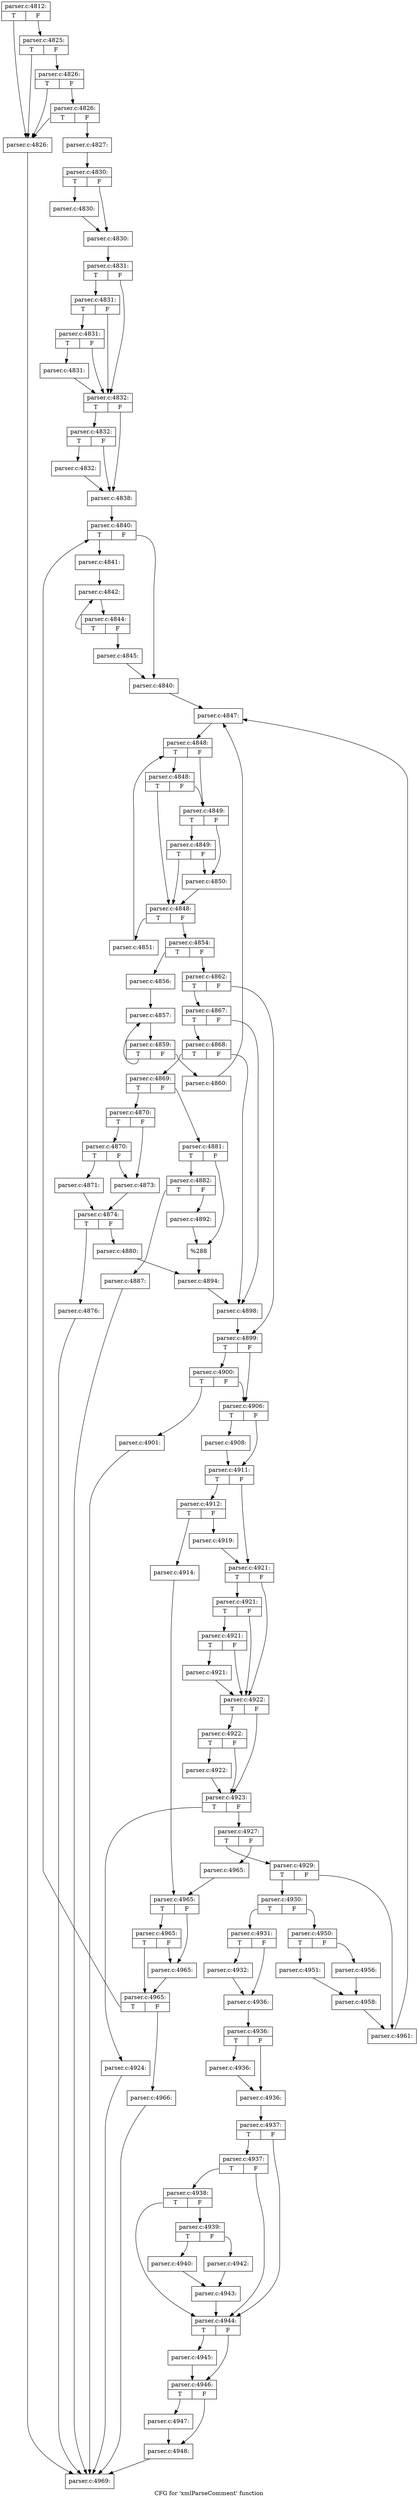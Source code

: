 digraph "CFG for 'xmlParseComment' function" {
	label="CFG for 'xmlParseComment' function";

	Node0x55d73b9209c0 [shape=record,label="{parser.c:4812:|{<s0>T|<s1>F}}"];
	Node0x55d73b9209c0:s0 -> Node0x55d73b94a6b0;
	Node0x55d73b9209c0:s1 -> Node0x55d73b94a850;
	Node0x55d73b94a850 [shape=record,label="{parser.c:4825:|{<s0>T|<s1>F}}"];
	Node0x55d73b94a850:s0 -> Node0x55d73b94a6b0;
	Node0x55d73b94a850:s1 -> Node0x55d73b94a7d0;
	Node0x55d73b94a7d0 [shape=record,label="{parser.c:4826:|{<s0>T|<s1>F}}"];
	Node0x55d73b94a7d0:s0 -> Node0x55d73b94a6b0;
	Node0x55d73b94a7d0:s1 -> Node0x55d73b94a750;
	Node0x55d73b94a750 [shape=record,label="{parser.c:4826:|{<s0>T|<s1>F}}"];
	Node0x55d73b94a750:s0 -> Node0x55d73b94a6b0;
	Node0x55d73b94a750:s1 -> Node0x55d73b94a700;
	Node0x55d73b94a6b0 [shape=record,label="{parser.c:4826:}"];
	Node0x55d73b94a6b0 -> Node0x55d73b78d2a0;
	Node0x55d73b94a700 [shape=record,label="{parser.c:4827:}"];
	Node0x55d73b94a700 -> Node0x55d73b94c430;
	Node0x55d73b94c430 [shape=record,label="{parser.c:4830:|{<s0>T|<s1>F}}"];
	Node0x55d73b94c430:s0 -> Node0x55d73b94cf00;
	Node0x55d73b94c430:s1 -> Node0x55d73b94cf50;
	Node0x55d73b94cf00 [shape=record,label="{parser.c:4830:}"];
	Node0x55d73b94cf00 -> Node0x55d73b94cf50;
	Node0x55d73b94cf50 [shape=record,label="{parser.c:4830:}"];
	Node0x55d73b94cf50 -> Node0x55d73b94c390;
	Node0x55d73b94c390 [shape=record,label="{parser.c:4831:|{<s0>T|<s1>F}}"];
	Node0x55d73b94c390:s0 -> Node0x55d73b94d860;
	Node0x55d73b94c390:s1 -> Node0x55d73b94d790;
	Node0x55d73b94d860 [shape=record,label="{parser.c:4831:|{<s0>T|<s1>F}}"];
	Node0x55d73b94d860:s0 -> Node0x55d73b94d7e0;
	Node0x55d73b94d860:s1 -> Node0x55d73b94d790;
	Node0x55d73b94d7e0 [shape=record,label="{parser.c:4831:|{<s0>T|<s1>F}}"];
	Node0x55d73b94d7e0:s0 -> Node0x55d73b94c3e0;
	Node0x55d73b94d7e0:s1 -> Node0x55d73b94d790;
	Node0x55d73b94c3e0 [shape=record,label="{parser.c:4831:}"];
	Node0x55d73b94c3e0 -> Node0x55d73b94d790;
	Node0x55d73b94d790 [shape=record,label="{parser.c:4832:|{<s0>T|<s1>F}}"];
	Node0x55d73b94d790:s0 -> Node0x55d73b94eb40;
	Node0x55d73b94d790:s1 -> Node0x55d73b94eaf0;
	Node0x55d73b94eb40 [shape=record,label="{parser.c:4832:|{<s0>T|<s1>F}}"];
	Node0x55d73b94eb40:s0 -> Node0x55d73b94eaa0;
	Node0x55d73b94eb40:s1 -> Node0x55d73b94eaf0;
	Node0x55d73b94eaa0 [shape=record,label="{parser.c:4832:}"];
	Node0x55d73b94eaa0 -> Node0x55d73b94eaf0;
	Node0x55d73b94eaf0 [shape=record,label="{parser.c:4838:}"];
	Node0x55d73b94eaf0 -> Node0x55d73b94fb30;
	Node0x55d73b94fb30 [shape=record,label="{parser.c:4840:|{<s0>T|<s1>F}}"];
	Node0x55d73b94fb30:s0 -> Node0x55d73b94fe60;
	Node0x55d73b94fb30:s1 -> Node0x55d73b94feb0;
	Node0x55d73b94fe60 [shape=record,label="{parser.c:4841:}"];
	Node0x55d73b94fe60 -> Node0x55d73b950310;
	Node0x55d73b950310 [shape=record,label="{parser.c:4842:}"];
	Node0x55d73b950310 -> Node0x55d73b9502c0;
	Node0x55d73b9502c0 [shape=record,label="{parser.c:4844:|{<s0>T|<s1>F}}"];
	Node0x55d73b9502c0:s0 -> Node0x55d73b950310;
	Node0x55d73b9502c0:s1 -> Node0x55d73b950270;
	Node0x55d73b950270 [shape=record,label="{parser.c:4845:}"];
	Node0x55d73b950270 -> Node0x55d73b94feb0;
	Node0x55d73b94feb0 [shape=record,label="{parser.c:4840:}"];
	Node0x55d73b94feb0 -> Node0x55d73b9519d0;
	Node0x55d73b9519d0 [shape=record,label="{parser.c:4847:}"];
	Node0x55d73b9519d0 -> Node0x55d73b951e80;
	Node0x55d73b951e80 [shape=record,label="{parser.c:4848:|{<s0>T|<s1>F}}"];
	Node0x55d73b951e80:s0 -> Node0x55d73b952240;
	Node0x55d73b951e80:s1 -> Node0x55d73b9521c0;
	Node0x55d73b952240 [shape=record,label="{parser.c:4848:|{<s0>T|<s1>F}}"];
	Node0x55d73b952240:s0 -> Node0x55d73b952120;
	Node0x55d73b952240:s1 -> Node0x55d73b9521c0;
	Node0x55d73b9521c0 [shape=record,label="{parser.c:4849:|{<s0>T|<s1>F}}"];
	Node0x55d73b9521c0:s0 -> Node0x55d73b952800;
	Node0x55d73b9521c0:s1 -> Node0x55d73b952170;
	Node0x55d73b952800 [shape=record,label="{parser.c:4849:|{<s0>T|<s1>F}}"];
	Node0x55d73b952800:s0 -> Node0x55d73b952120;
	Node0x55d73b952800:s1 -> Node0x55d73b952170;
	Node0x55d73b952170 [shape=record,label="{parser.c:4850:}"];
	Node0x55d73b952170 -> Node0x55d73b952120;
	Node0x55d73b952120 [shape=record,label="{parser.c:4848:|{<s0>T|<s1>F}}"];
	Node0x55d73b952120:s0 -> Node0x55d73b952e60;
	Node0x55d73b952120:s1 -> Node0x55d73b9520a0;
	Node0x55d73b952e60 [shape=record,label="{parser.c:4851:}"];
	Node0x55d73b952e60 -> Node0x55d73b951e80;
	Node0x55d73b9520a0 [shape=record,label="{parser.c:4854:|{<s0>T|<s1>F}}"];
	Node0x55d73b9520a0:s0 -> Node0x55d73b953b30;
	Node0x55d73b9520a0:s1 -> Node0x55d73b953b80;
	Node0x55d73b953b30 [shape=record,label="{parser.c:4856:}"];
	Node0x55d73b953b30 -> Node0x55d73b954060;
	Node0x55d73b954060 [shape=record,label="{parser.c:4857:}"];
	Node0x55d73b954060 -> Node0x55d73b954010;
	Node0x55d73b954010 [shape=record,label="{parser.c:4859:|{<s0>T|<s1>F}}"];
	Node0x55d73b954010:s0 -> Node0x55d73b954060;
	Node0x55d73b954010:s1 -> Node0x55d73b953fc0;
	Node0x55d73b953fc0 [shape=record,label="{parser.c:4860:}"];
	Node0x55d73b953fc0 -> Node0x55d73b9519d0;
	Node0x55d73b953b80 [shape=record,label="{parser.c:4862:|{<s0>T|<s1>F}}"];
	Node0x55d73b953b80:s0 -> Node0x55d73b954620;
	Node0x55d73b953b80:s1 -> Node0x55d73b954670;
	Node0x55d73b954620 [shape=record,label="{parser.c:4867:|{<s0>T|<s1>F}}"];
	Node0x55d73b954620:s0 -> Node0x55d73b954ad0;
	Node0x55d73b954620:s1 -> Node0x55d73b954a80;
	Node0x55d73b954ad0 [shape=record,label="{parser.c:4868:|{<s0>T|<s1>F}}"];
	Node0x55d73b954ad0:s0 -> Node0x55d73b954a30;
	Node0x55d73b954ad0:s1 -> Node0x55d73b954a80;
	Node0x55d73b954a30 [shape=record,label="{parser.c:4869:|{<s0>T|<s1>F}}"];
	Node0x55d73b954a30:s0 -> Node0x55d73b955420;
	Node0x55d73b954a30:s1 -> Node0x55d73b9554c0;
	Node0x55d73b955420 [shape=record,label="{parser.c:4870:|{<s0>T|<s1>F}}"];
	Node0x55d73b955420:s0 -> Node0x55d73b957c60;
	Node0x55d73b955420:s1 -> Node0x55d73b957c10;
	Node0x55d73b957c60 [shape=record,label="{parser.c:4870:|{<s0>T|<s1>F}}"];
	Node0x55d73b957c60:s0 -> Node0x55d73b957b70;
	Node0x55d73b957c60:s1 -> Node0x55d73b957c10;
	Node0x55d73b957b70 [shape=record,label="{parser.c:4871:}"];
	Node0x55d73b957b70 -> Node0x55d73b957bc0;
	Node0x55d73b957c10 [shape=record,label="{parser.c:4873:}"];
	Node0x55d73b957c10 -> Node0x55d73b957bc0;
	Node0x55d73b957bc0 [shape=record,label="{parser.c:4874:|{<s0>T|<s1>F}}"];
	Node0x55d73b957bc0:s0 -> Node0x55d73b958cf0;
	Node0x55d73b957bc0:s1 -> Node0x55d73b958d40;
	Node0x55d73b958cf0 [shape=record,label="{parser.c:4876:}"];
	Node0x55d73b958cf0 -> Node0x55d73b78d2a0;
	Node0x55d73b958d40 [shape=record,label="{parser.c:4880:}"];
	Node0x55d73b958d40 -> Node0x55d73b955470;
	Node0x55d73b9554c0 [shape=record,label="{parser.c:4881:|{<s0>T|<s1>F}}"];
	Node0x55d73b9554c0:s0 -> Node0x55d73b9597c0;
	Node0x55d73b9554c0:s1 -> Node0x55d73b959810;
	Node0x55d73b9597c0 [shape=record,label="{parser.c:4882:|{<s0>T|<s1>F}}"];
	Node0x55d73b9597c0:s0 -> Node0x55d73b95a900;
	Node0x55d73b9597c0:s1 -> Node0x55d73b95a950;
	Node0x55d73b95a900 [shape=record,label="{parser.c:4887:}"];
	Node0x55d73b95a900 -> Node0x55d73b78d2a0;
	Node0x55d73b95a950 [shape=record,label="{parser.c:4892:}"];
	Node0x55d73b95a950 -> Node0x55d73b959810;
	Node0x55d73b959810 [shape=record,label="{%288}"];
	Node0x55d73b959810 -> Node0x55d73b955470;
	Node0x55d73b955470 [shape=record,label="{parser.c:4894:}"];
	Node0x55d73b955470 -> Node0x55d73b954a80;
	Node0x55d73b954a80 [shape=record,label="{parser.c:4898:}"];
	Node0x55d73b954a80 -> Node0x55d73b954670;
	Node0x55d73b954670 [shape=record,label="{parser.c:4899:|{<s0>T|<s1>F}}"];
	Node0x55d73b954670:s0 -> Node0x55d73b95c480;
	Node0x55d73b954670:s1 -> Node0x55d73b95c430;
	Node0x55d73b95c480 [shape=record,label="{parser.c:4900:|{<s0>T|<s1>F}}"];
	Node0x55d73b95c480:s0 -> Node0x55d73b95c3e0;
	Node0x55d73b95c480:s1 -> Node0x55d73b95c430;
	Node0x55d73b95c3e0 [shape=record,label="{parser.c:4901:}"];
	Node0x55d73b95c3e0 -> Node0x55d73b78d2a0;
	Node0x55d73b95c430 [shape=record,label="{parser.c:4906:|{<s0>T|<s1>F}}"];
	Node0x55d73b95c430:s0 -> Node0x55d73b95d730;
	Node0x55d73b95c430:s1 -> Node0x55d73b95d780;
	Node0x55d73b95d730 [shape=record,label="{parser.c:4908:}"];
	Node0x55d73b95d730 -> Node0x55d73b95d780;
	Node0x55d73b95d780 [shape=record,label="{parser.c:4911:|{<s0>T|<s1>F}}"];
	Node0x55d73b95d780:s0 -> Node0x55d73b95e620;
	Node0x55d73b95d780:s1 -> Node0x55d73b95e670;
	Node0x55d73b95e620 [shape=record,label="{parser.c:4912:|{<s0>T|<s1>F}}"];
	Node0x55d73b95e620:s0 -> Node0x55d73b95ec90;
	Node0x55d73b95e620:s1 -> Node0x55d73b95ece0;
	Node0x55d73b95ec90 [shape=record,label="{parser.c:4914:}"];
	Node0x55d73b95ec90 -> Node0x55d73b94fae0;
	Node0x55d73b95ece0 [shape=record,label="{parser.c:4919:}"];
	Node0x55d73b95ece0 -> Node0x55d73b95e670;
	Node0x55d73b95e670 [shape=record,label="{parser.c:4921:|{<s0>T|<s1>F}}"];
	Node0x55d73b95e670:s0 -> Node0x55d73b960330;
	Node0x55d73b95e670:s1 -> Node0x55d73b960260;
	Node0x55d73b960330 [shape=record,label="{parser.c:4921:|{<s0>T|<s1>F}}"];
	Node0x55d73b960330:s0 -> Node0x55d73b9602b0;
	Node0x55d73b960330:s1 -> Node0x55d73b960260;
	Node0x55d73b9602b0 [shape=record,label="{parser.c:4921:|{<s0>T|<s1>F}}"];
	Node0x55d73b9602b0:s0 -> Node0x55d73b960210;
	Node0x55d73b9602b0:s1 -> Node0x55d73b960260;
	Node0x55d73b960210 [shape=record,label="{parser.c:4921:}"];
	Node0x55d73b960210 -> Node0x55d73b960260;
	Node0x55d73b960260 [shape=record,label="{parser.c:4922:|{<s0>T|<s1>F}}"];
	Node0x55d73b960260:s0 -> Node0x55d73b961670;
	Node0x55d73b960260:s1 -> Node0x55d73b961620;
	Node0x55d73b961670 [shape=record,label="{parser.c:4922:|{<s0>T|<s1>F}}"];
	Node0x55d73b961670:s0 -> Node0x55d73b9615d0;
	Node0x55d73b961670:s1 -> Node0x55d73b961620;
	Node0x55d73b9615d0 [shape=record,label="{parser.c:4922:}"];
	Node0x55d73b9615d0 -> Node0x55d73b961620;
	Node0x55d73b961620 [shape=record,label="{parser.c:4923:|{<s0>T|<s1>F}}"];
	Node0x55d73b961620:s0 -> Node0x55d73b962260;
	Node0x55d73b961620:s1 -> Node0x55d73b9622b0;
	Node0x55d73b962260 [shape=record,label="{parser.c:4924:}"];
	Node0x55d73b962260 -> Node0x55d73b78d2a0;
	Node0x55d73b9622b0 [shape=record,label="{parser.c:4927:|{<s0>T|<s1>F}}"];
	Node0x55d73b9622b0:s0 -> Node0x55d73b962de0;
	Node0x55d73b9622b0:s1 -> Node0x55d73b962e30;
	Node0x55d73b962de0 [shape=record,label="{parser.c:4929:|{<s0>T|<s1>F}}"];
	Node0x55d73b962de0:s0 -> Node0x55d73b9632e0;
	Node0x55d73b962de0:s1 -> Node0x55d73b963330;
	Node0x55d73b9632e0 [shape=record,label="{parser.c:4930:|{<s0>T|<s1>F}}"];
	Node0x55d73b9632e0:s0 -> Node0x55d73b963810;
	Node0x55d73b9632e0:s1 -> Node0x55d73b963860;
	Node0x55d73b963810 [shape=record,label="{parser.c:4931:|{<s0>T|<s1>F}}"];
	Node0x55d73b963810:s0 -> Node0x55d73b963d40;
	Node0x55d73b963810:s1 -> Node0x55d73b963d90;
	Node0x55d73b963d40 [shape=record,label="{parser.c:4932:}"];
	Node0x55d73b963d40 -> Node0x55d73b963d90;
	Node0x55d73b963d90 [shape=record,label="{parser.c:4936:}"];
	Node0x55d73b963d90 -> Node0x55d73b9647e0;
	Node0x55d73b9647e0 [shape=record,label="{parser.c:4936:|{<s0>T|<s1>F}}"];
	Node0x55d73b9647e0:s0 -> Node0x55d73b9652b0;
	Node0x55d73b9647e0:s1 -> Node0x55d73b965300;
	Node0x55d73b9652b0 [shape=record,label="{parser.c:4936:}"];
	Node0x55d73b9652b0 -> Node0x55d73b965300;
	Node0x55d73b965300 [shape=record,label="{parser.c:4936:}"];
	Node0x55d73b965300 -> Node0x55d73b964740;
	Node0x55d73b964740 [shape=record,label="{parser.c:4937:|{<s0>T|<s1>F}}"];
	Node0x55d73b964740:s0 -> Node0x55d73b965c40;
	Node0x55d73b964740:s1 -> Node0x55d73b965b70;
	Node0x55d73b965c40 [shape=record,label="{parser.c:4937:|{<s0>T|<s1>F}}"];
	Node0x55d73b965c40:s0 -> Node0x55d73b965bc0;
	Node0x55d73b965c40:s1 -> Node0x55d73b965b70;
	Node0x55d73b965bc0 [shape=record,label="{parser.c:4938:|{<s0>T|<s1>F}}"];
	Node0x55d73b965bc0:s0 -> Node0x55d73b965b70;
	Node0x55d73b965bc0:s1 -> Node0x55d73b964790;
	Node0x55d73b964790 [shape=record,label="{parser.c:4939:|{<s0>T|<s1>F}}"];
	Node0x55d73b964790:s0 -> Node0x55d73b9667d0;
	Node0x55d73b964790:s1 -> Node0x55d73b966870;
	Node0x55d73b9667d0 [shape=record,label="{parser.c:4940:}"];
	Node0x55d73b9667d0 -> Node0x55d73b966820;
	Node0x55d73b966870 [shape=record,label="{parser.c:4942:}"];
	Node0x55d73b966870 -> Node0x55d73b966820;
	Node0x55d73b966820 [shape=record,label="{parser.c:4943:}"];
	Node0x55d73b966820 -> Node0x55d73b965b70;
	Node0x55d73b965b70 [shape=record,label="{parser.c:4944:|{<s0>T|<s1>F}}"];
	Node0x55d73b965b70:s0 -> Node0x55d73b967d10;
	Node0x55d73b965b70:s1 -> Node0x55d73b967d60;
	Node0x55d73b967d10 [shape=record,label="{parser.c:4945:}"];
	Node0x55d73b967d10 -> Node0x55d73b967d60;
	Node0x55d73b967d60 [shape=record,label="{parser.c:4946:|{<s0>T|<s1>F}}"];
	Node0x55d73b967d60:s0 -> Node0x55d73b968290;
	Node0x55d73b967d60:s1 -> Node0x55d73b9682e0;
	Node0x55d73b968290 [shape=record,label="{parser.c:4947:}"];
	Node0x55d73b968290 -> Node0x55d73b9682e0;
	Node0x55d73b9682e0 [shape=record,label="{parser.c:4948:}"];
	Node0x55d73b9682e0 -> Node0x55d73b78d2a0;
	Node0x55d73b963860 [shape=record,label="{parser.c:4950:|{<s0>T|<s1>F}}"];
	Node0x55d73b963860:s0 -> Node0x55d73b968b50;
	Node0x55d73b963860:s1 -> Node0x55d73b968bf0;
	Node0x55d73b968b50 [shape=record,label="{parser.c:4951:}"];
	Node0x55d73b968b50 -> Node0x55d73b968ba0;
	Node0x55d73b968bf0 [shape=record,label="{parser.c:4956:}"];
	Node0x55d73b968bf0 -> Node0x55d73b968ba0;
	Node0x55d73b968ba0 [shape=record,label="{parser.c:4958:}"];
	Node0x55d73b968ba0 -> Node0x55d73b963330;
	Node0x55d73b963330 [shape=record,label="{parser.c:4961:}"];
	Node0x55d73b963330 -> Node0x55d73b9519d0;
	Node0x55d73b962e30 [shape=record,label="{parser.c:4965:}"];
	Node0x55d73b962e30 -> Node0x55d73b94fae0;
	Node0x55d73b94fae0 [shape=record,label="{parser.c:4965:|{<s0>T|<s1>F}}"];
	Node0x55d73b94fae0:s0 -> Node0x55d73b96b740;
	Node0x55d73b94fae0:s1 -> Node0x55d73b96b6f0;
	Node0x55d73b96b740 [shape=record,label="{parser.c:4965:|{<s0>T|<s1>F}}"];
	Node0x55d73b96b740:s0 -> Node0x55d73b96b6a0;
	Node0x55d73b96b740:s1 -> Node0x55d73b96b6f0;
	Node0x55d73b96b6f0 [shape=record,label="{parser.c:4965:}"];
	Node0x55d73b96b6f0 -> Node0x55d73b96b6a0;
	Node0x55d73b96b6a0 [shape=record,label="{parser.c:4965:|{<s0>T|<s1>F}}"];
	Node0x55d73b96b6a0:s0 -> Node0x55d73b94fb30;
	Node0x55d73b96b6a0:s1 -> Node0x55d73b94fa90;
	Node0x55d73b94fa90 [shape=record,label="{parser.c:4966:}"];
	Node0x55d73b94fa90 -> Node0x55d73b78d2a0;
	Node0x55d73b78d2a0 [shape=record,label="{parser.c:4969:}"];
}
